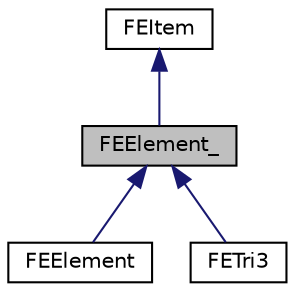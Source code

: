 digraph "FEElement_"
{
  edge [fontname="Helvetica",fontsize="10",labelfontname="Helvetica",labelfontsize="10"];
  node [fontname="Helvetica",fontsize="10",shape=record];
  Node1 [label="FEElement_",height=0.2,width=0.4,color="black", fillcolor="grey75", style="filled", fontcolor="black"];
  Node2 -> Node1 [dir="back",color="midnightblue",fontsize="10",style="solid",fontname="Helvetica"];
  Node2 [label="FEItem",height=0.2,width=0.4,color="black", fillcolor="white", style="filled",URL="$class_f_e_item.html"];
  Node1 -> Node3 [dir="back",color="midnightblue",fontsize="10",style="solid",fontname="Helvetica"];
  Node3 [label="FEElement",height=0.2,width=0.4,color="black", fillcolor="white", style="filled",URL="$class_f_e_element.html"];
  Node1 -> Node4 [dir="back",color="midnightblue",fontsize="10",style="solid",fontname="Helvetica"];
  Node4 [label="FETri3",height=0.2,width=0.4,color="black", fillcolor="white", style="filled",URL="$class_f_e_tri3.html"];
}
